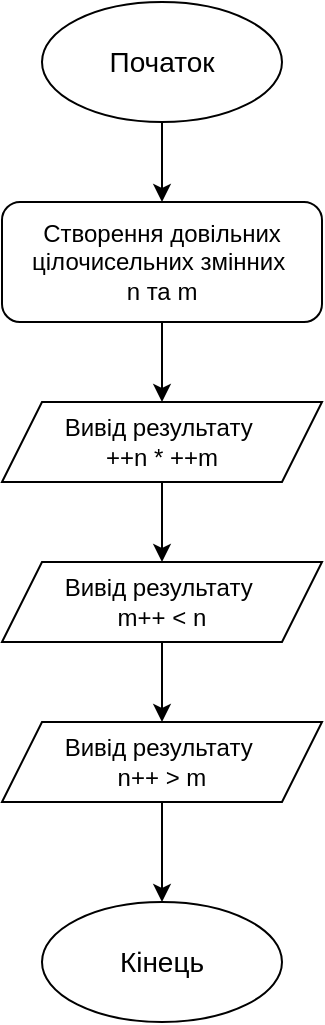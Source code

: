 <mxfile version="24.7.17">
  <diagram name="Page-1" id="2WzUYZ7H5URFNNefFKc7">
    <mxGraphModel dx="737" dy="298" grid="1" gridSize="10" guides="1" tooltips="1" connect="1" arrows="1" fold="1" page="1" pageScale="1" pageWidth="850" pageHeight="1100" math="0" shadow="0">
      <root>
        <mxCell id="0" />
        <mxCell id="1" parent="0" />
        <mxCell id="Dui5MtgD7xMRVYiXMx09-4" value="" style="edgeStyle=orthogonalEdgeStyle;rounded=0;orthogonalLoop=1;jettySize=auto;html=1;" edge="1" parent="1" source="Dui5MtgD7xMRVYiXMx09-1" target="Dui5MtgD7xMRVYiXMx09-3">
          <mxGeometry relative="1" as="geometry" />
        </mxCell>
        <mxCell id="Dui5MtgD7xMRVYiXMx09-1" value="&lt;font style=&quot;font-size: 14px;&quot;&gt;Початок&lt;/font&gt;" style="ellipse;whiteSpace=wrap;html=1;" vertex="1" parent="1">
          <mxGeometry x="330" y="80" width="120" height="60" as="geometry" />
        </mxCell>
        <mxCell id="Dui5MtgD7xMRVYiXMx09-8" value="" style="edgeStyle=orthogonalEdgeStyle;rounded=0;orthogonalLoop=1;jettySize=auto;html=1;" edge="1" parent="1" source="Dui5MtgD7xMRVYiXMx09-2" target="Dui5MtgD7xMRVYiXMx09-6">
          <mxGeometry relative="1" as="geometry" />
        </mxCell>
        <mxCell id="Dui5MtgD7xMRVYiXMx09-2" value="Вивід результату&amp;nbsp;&lt;div&gt;++n * ++m&lt;/div&gt;" style="shape=parallelogram;perimeter=parallelogramPerimeter;whiteSpace=wrap;html=1;fixedSize=1;" vertex="1" parent="1">
          <mxGeometry x="310" y="280" width="160" height="40" as="geometry" />
        </mxCell>
        <mxCell id="Dui5MtgD7xMRVYiXMx09-5" value="" style="edgeStyle=orthogonalEdgeStyle;rounded=0;orthogonalLoop=1;jettySize=auto;html=1;" edge="1" parent="1" source="Dui5MtgD7xMRVYiXMx09-3" target="Dui5MtgD7xMRVYiXMx09-2">
          <mxGeometry relative="1" as="geometry" />
        </mxCell>
        <mxCell id="Dui5MtgD7xMRVYiXMx09-3" value="Створення довільних цілочисельних змінних&amp;nbsp;&lt;div&gt;n та m&lt;/div&gt;" style="rounded=1;whiteSpace=wrap;html=1;" vertex="1" parent="1">
          <mxGeometry x="310" y="180" width="160" height="60" as="geometry" />
        </mxCell>
        <mxCell id="Dui5MtgD7xMRVYiXMx09-9" value="" style="edgeStyle=orthogonalEdgeStyle;rounded=0;orthogonalLoop=1;jettySize=auto;html=1;" edge="1" parent="1" source="Dui5MtgD7xMRVYiXMx09-6" target="Dui5MtgD7xMRVYiXMx09-7">
          <mxGeometry relative="1" as="geometry" />
        </mxCell>
        <mxCell id="Dui5MtgD7xMRVYiXMx09-6" value="Вивід результату&amp;nbsp;&lt;div&gt;m++ &amp;lt; n&lt;/div&gt;" style="shape=parallelogram;perimeter=parallelogramPerimeter;whiteSpace=wrap;html=1;fixedSize=1;" vertex="1" parent="1">
          <mxGeometry x="310" y="360" width="160" height="40" as="geometry" />
        </mxCell>
        <mxCell id="Dui5MtgD7xMRVYiXMx09-11" value="" style="edgeStyle=orthogonalEdgeStyle;rounded=0;orthogonalLoop=1;jettySize=auto;html=1;" edge="1" parent="1" source="Dui5MtgD7xMRVYiXMx09-7" target="Dui5MtgD7xMRVYiXMx09-10">
          <mxGeometry relative="1" as="geometry" />
        </mxCell>
        <mxCell id="Dui5MtgD7xMRVYiXMx09-7" value="Вивід результату&amp;nbsp;&lt;div&gt;n++ &amp;gt; m&lt;/div&gt;" style="shape=parallelogram;perimeter=parallelogramPerimeter;whiteSpace=wrap;html=1;fixedSize=1;" vertex="1" parent="1">
          <mxGeometry x="310" y="440" width="160" height="40" as="geometry" />
        </mxCell>
        <mxCell id="Dui5MtgD7xMRVYiXMx09-10" value="&lt;font style=&quot;font-size: 14px;&quot;&gt;Кінець&lt;/font&gt;" style="ellipse;whiteSpace=wrap;html=1;" vertex="1" parent="1">
          <mxGeometry x="330" y="530" width="120" height="60" as="geometry" />
        </mxCell>
      </root>
    </mxGraphModel>
  </diagram>
</mxfile>

